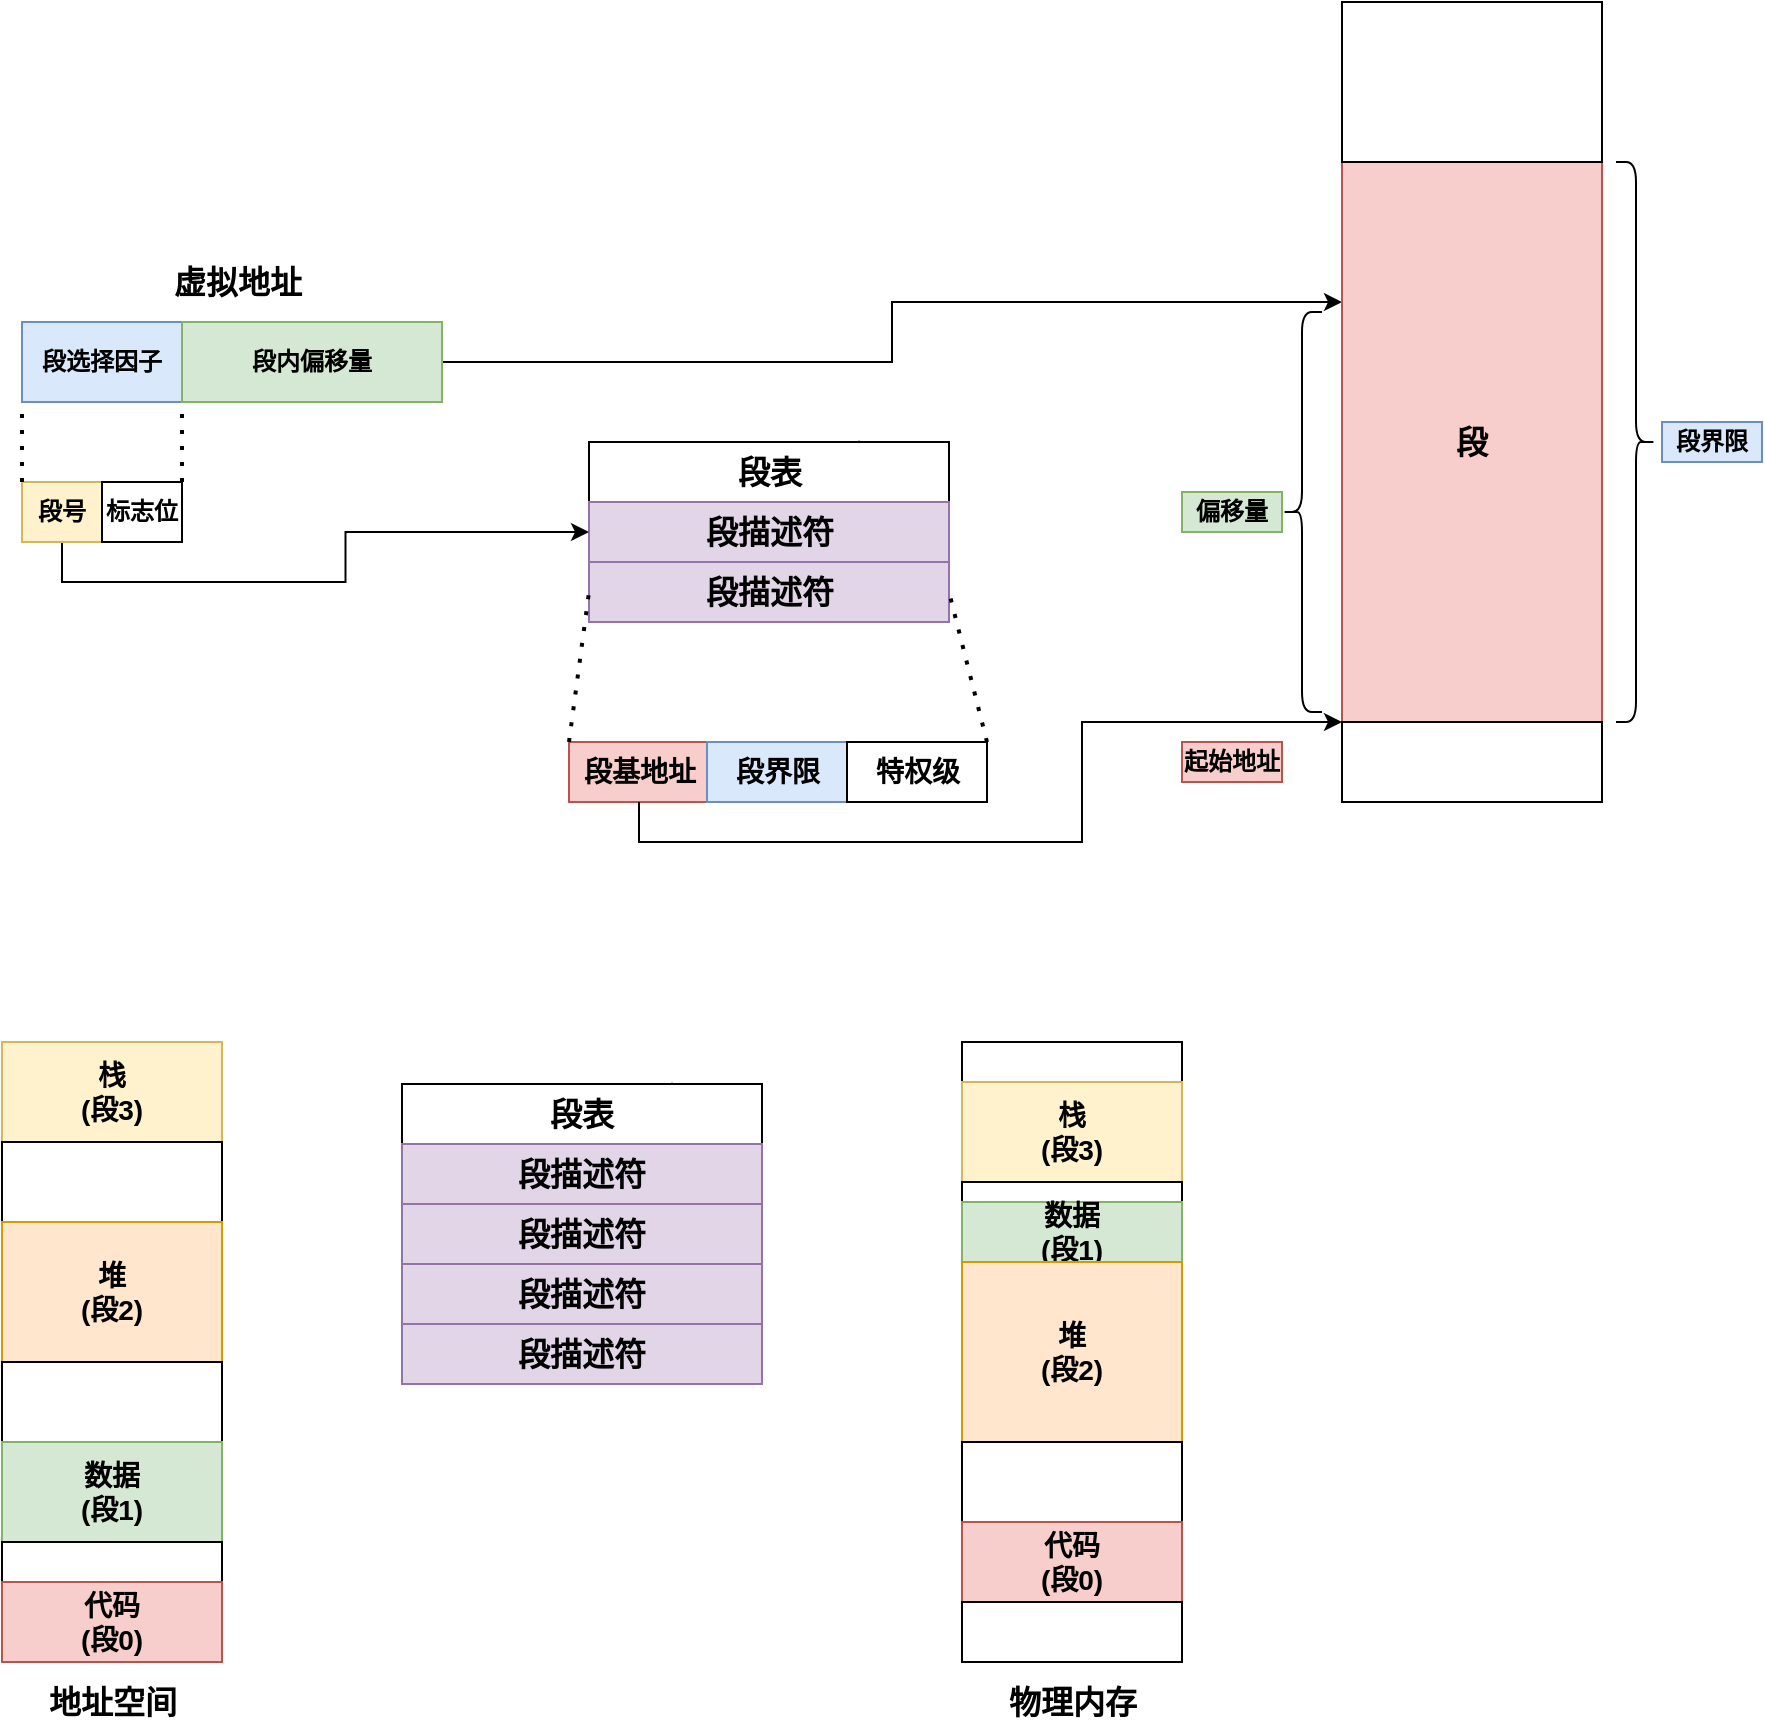 <mxfile version="15.2.7" type="device"><diagram id="O-eRxWjqOQ7-f7SO_lA5" name="第 1 页"><mxGraphModel dx="1205" dy="1865" grid="1" gridSize="10" guides="1" tooltips="1" connect="1" arrows="1" fold="1" page="1" pageScale="1" pageWidth="827" pageHeight="1169" math="0" shadow="0"><root><mxCell id="0"/><mxCell id="1" parent="0"/><mxCell id="LTGbqtVLtCvAqKSgdj1h-1" value="&lt;b style=&quot;font-size: 14px&quot;&gt;栈&lt;br&gt;(段3)&lt;/b&gt;" style="rounded=0;whiteSpace=wrap;html=1;fillColor=#fff2cc;strokeColor=#d6b656;" vertex="1" parent="1"><mxGeometry y="400" width="110" height="50" as="geometry"/></mxCell><mxCell id="LTGbqtVLtCvAqKSgdj1h-3" value="" style="rounded=0;whiteSpace=wrap;html=1;" vertex="1" parent="1"><mxGeometry y="450" width="110" height="40" as="geometry"/></mxCell><mxCell id="LTGbqtVLtCvAqKSgdj1h-4" value="&lt;span style=&quot;font-size: 14px&quot;&gt;&lt;b&gt;堆&lt;br&gt;(段2)&lt;br&gt;&lt;/b&gt;&lt;/span&gt;" style="rounded=0;whiteSpace=wrap;html=1;fillColor=#ffe6cc;strokeColor=#d79b00;" vertex="1" parent="1"><mxGeometry y="490" width="110" height="70" as="geometry"/></mxCell><mxCell id="LTGbqtVLtCvAqKSgdj1h-5" value="" style="rounded=0;whiteSpace=wrap;html=1;" vertex="1" parent="1"><mxGeometry y="560" width="110" height="40" as="geometry"/></mxCell><mxCell id="LTGbqtVLtCvAqKSgdj1h-6" value="&lt;b style=&quot;font-size: 14px&quot;&gt;数据&lt;br&gt;(段1)&lt;br&gt;&lt;/b&gt;" style="rounded=0;whiteSpace=wrap;html=1;fillColor=#d5e8d4;strokeColor=#82b366;" vertex="1" parent="1"><mxGeometry y="600" width="110" height="50" as="geometry"/></mxCell><mxCell id="LTGbqtVLtCvAqKSgdj1h-7" value="" style="rounded=0;whiteSpace=wrap;html=1;" vertex="1" parent="1"><mxGeometry y="650" width="110" height="20" as="geometry"/></mxCell><mxCell id="LTGbqtVLtCvAqKSgdj1h-8" value="&lt;b style=&quot;font-size: 14px&quot;&gt;代码&lt;br&gt;(段0)&lt;br&gt;&lt;/b&gt;" style="rounded=0;whiteSpace=wrap;html=1;fillColor=#f8cecc;strokeColor=#b85450;" vertex="1" parent="1"><mxGeometry y="670" width="110" height="40" as="geometry"/></mxCell><mxCell id="LTGbqtVLtCvAqKSgdj1h-11" style="edgeStyle=orthogonalEdgeStyle;rounded=0;orthogonalLoop=1;jettySize=auto;html=1;exitX=0.75;exitY=1;exitDx=0;exitDy=0;entryX=0.75;entryY=0;entryDx=0;entryDy=0;" edge="1" parent="1" source="LTGbqtVLtCvAqKSgdj1h-9"><mxGeometry relative="1" as="geometry"><mxPoint x="428.5" y="99" as="targetPoint"/></mxGeometry></mxCell><mxCell id="LTGbqtVLtCvAqKSgdj1h-9" value="&lt;b&gt;&lt;font style=&quot;font-size: 16px&quot;&gt;段表&lt;/font&gt;&lt;/b&gt;" style="rounded=0;whiteSpace=wrap;html=1;" vertex="1" parent="1"><mxGeometry x="293.5" y="100" width="180" height="30" as="geometry"/></mxCell><mxCell id="LTGbqtVLtCvAqKSgdj1h-15" style="edgeStyle=orthogonalEdgeStyle;rounded=0;orthogonalLoop=1;jettySize=auto;html=1;exitX=0.75;exitY=1;exitDx=0;exitDy=0;entryX=0.75;entryY=0;entryDx=0;entryDy=0;" edge="1" parent="1"><mxGeometry relative="1" as="geometry"><mxPoint x="428.5" y="189" as="sourcePoint"/><mxPoint x="428.5" y="189" as="targetPoint"/></mxGeometry></mxCell><mxCell id="LTGbqtVLtCvAqKSgdj1h-17" value="&lt;b&gt;&lt;font style=&quot;font-size: 16px&quot;&gt;段描述符&lt;/font&gt;&lt;/b&gt;" style="rounded=0;whiteSpace=wrap;html=1;fillColor=#e1d5e7;strokeColor=#9673a6;" vertex="1" parent="1"><mxGeometry x="293.5" y="130" width="180" height="30" as="geometry"/></mxCell><mxCell id="LTGbqtVLtCvAqKSgdj1h-18" value="&lt;b&gt;&lt;font style=&quot;font-size: 16px&quot;&gt;段描述符&lt;/font&gt;&lt;/b&gt;" style="rounded=0;whiteSpace=wrap;html=1;fillColor=#e1d5e7;strokeColor=#9673a6;" vertex="1" parent="1"><mxGeometry x="293.5" y="160" width="180" height="30" as="geometry"/></mxCell><mxCell id="LTGbqtVLtCvAqKSgdj1h-22" value="" style="group" vertex="1" connectable="0" parent="1"><mxGeometry x="283.5" y="250" width="209" height="30" as="geometry"/></mxCell><mxCell id="LTGbqtVLtCvAqKSgdj1h-19" value="&lt;b&gt;&lt;font style=&quot;font-size: 14px&quot;&gt;段基地址&lt;/font&gt;&lt;/b&gt;" style="rounded=0;whiteSpace=wrap;html=1;fillColor=#f8cecc;strokeColor=#b85450;" vertex="1" parent="LTGbqtVLtCvAqKSgdj1h-22"><mxGeometry width="70" height="30" as="geometry"/></mxCell><mxCell id="LTGbqtVLtCvAqKSgdj1h-20" value="&lt;span style=&quot;font-size: 14px&quot;&gt;&lt;b&gt;段界限&lt;/b&gt;&lt;/span&gt;" style="rounded=0;whiteSpace=wrap;html=1;fillColor=#dae8fc;strokeColor=#6c8ebf;" vertex="1" parent="LTGbqtVLtCvAqKSgdj1h-22"><mxGeometry x="69" width="70" height="30" as="geometry"/></mxCell><mxCell id="LTGbqtVLtCvAqKSgdj1h-21" value="&lt;span style=&quot;font-size: 14px&quot;&gt;&lt;b&gt;特权级&lt;/b&gt;&lt;/span&gt;" style="rounded=0;whiteSpace=wrap;html=1;" vertex="1" parent="LTGbqtVLtCvAqKSgdj1h-22"><mxGeometry x="139" width="70" height="30" as="geometry"/></mxCell><mxCell id="LTGbqtVLtCvAqKSgdj1h-23" value="" style="endArrow=none;dashed=1;html=1;dashPattern=1 3;strokeWidth=2;entryX=0;entryY=0.5;entryDx=0;entryDy=0;exitX=0;exitY=0;exitDx=0;exitDy=0;" edge="1" parent="1" source="LTGbqtVLtCvAqKSgdj1h-19" target="LTGbqtVLtCvAqKSgdj1h-18"><mxGeometry width="50" height="50" relative="1" as="geometry"><mxPoint x="313.5" y="240" as="sourcePoint"/><mxPoint x="283.5" y="220" as="targetPoint"/></mxGeometry></mxCell><mxCell id="LTGbqtVLtCvAqKSgdj1h-24" value="" style="endArrow=none;dashed=1;html=1;dashPattern=1 3;strokeWidth=2;entryX=1;entryY=0.5;entryDx=0;entryDy=0;exitX=1;exitY=0;exitDx=0;exitDy=0;" edge="1" parent="1" source="LTGbqtVLtCvAqKSgdj1h-21" target="LTGbqtVLtCvAqKSgdj1h-18"><mxGeometry width="50" height="50" relative="1" as="geometry"><mxPoint x="522.5" y="270" as="sourcePoint"/><mxPoint x="502.5" y="180" as="targetPoint"/></mxGeometry></mxCell><mxCell id="LTGbqtVLtCvAqKSgdj1h-25" value="&lt;b&gt;&lt;font style=&quot;font-size: 16px&quot;&gt;地址空间&lt;/font&gt;&lt;/b&gt;" style="text;html=1;strokeColor=none;fillColor=none;align=center;verticalAlign=middle;whiteSpace=wrap;rounded=0;" vertex="1" parent="1"><mxGeometry x="12.5" y="720" width="85" height="20" as="geometry"/></mxCell><mxCell id="LTGbqtVLtCvAqKSgdj1h-33" value="&lt;b&gt;&lt;font style=&quot;font-size: 16px&quot;&gt;物理内存&lt;/font&gt;&lt;/b&gt;" style="text;html=1;strokeColor=none;fillColor=none;align=center;verticalAlign=middle;whiteSpace=wrap;rounded=0;" vertex="1" parent="1"><mxGeometry x="492.5" y="720" width="85" height="20" as="geometry"/></mxCell><mxCell id="LTGbqtVLtCvAqKSgdj1h-42" value="" style="group" vertex="1" connectable="0" parent="1"><mxGeometry x="480" y="400" width="110" height="310" as="geometry"/></mxCell><mxCell id="LTGbqtVLtCvAqKSgdj1h-34" value="" style="rounded=0;whiteSpace=wrap;html=1;" vertex="1" parent="LTGbqtVLtCvAqKSgdj1h-42"><mxGeometry width="110" height="20" as="geometry"/></mxCell><mxCell id="LTGbqtVLtCvAqKSgdj1h-35" value="&lt;b style=&quot;font-size: 14px&quot;&gt;栈&lt;br&gt;(段3)&lt;/b&gt;" style="rounded=0;whiteSpace=wrap;html=1;fillColor=#fff2cc;strokeColor=#d6b656;" vertex="1" parent="LTGbqtVLtCvAqKSgdj1h-42"><mxGeometry y="20" width="110" height="50" as="geometry"/></mxCell><mxCell id="LTGbqtVLtCvAqKSgdj1h-36" value="" style="rounded=0;whiteSpace=wrap;html=1;" vertex="1" parent="LTGbqtVLtCvAqKSgdj1h-42"><mxGeometry y="70" width="110" height="10" as="geometry"/></mxCell><mxCell id="LTGbqtVLtCvAqKSgdj1h-37" value="&lt;b style=&quot;font-size: 14px&quot;&gt;数据&lt;br&gt;(段1)&lt;br&gt;&lt;/b&gt;" style="rounded=0;whiteSpace=wrap;html=1;fillColor=#d5e8d4;strokeColor=#82b366;" vertex="1" parent="LTGbqtVLtCvAqKSgdj1h-42"><mxGeometry y="80" width="110" height="30" as="geometry"/></mxCell><mxCell id="LTGbqtVLtCvAqKSgdj1h-38" value="&lt;span style=&quot;font-size: 14px&quot;&gt;&lt;b&gt;堆&lt;br&gt;(段2)&lt;br&gt;&lt;/b&gt;&lt;/span&gt;" style="rounded=0;whiteSpace=wrap;html=1;fillColor=#ffe6cc;strokeColor=#d79b00;" vertex="1" parent="LTGbqtVLtCvAqKSgdj1h-42"><mxGeometry y="110" width="110" height="90" as="geometry"/></mxCell><mxCell id="LTGbqtVLtCvAqKSgdj1h-39" value="" style="rounded=0;whiteSpace=wrap;html=1;" vertex="1" parent="LTGbqtVLtCvAqKSgdj1h-42"><mxGeometry y="200" width="110" height="40" as="geometry"/></mxCell><mxCell id="LTGbqtVLtCvAqKSgdj1h-40" value="&lt;b style=&quot;font-size: 14px&quot;&gt;代码&lt;br&gt;(段0)&lt;br&gt;&lt;/b&gt;" style="rounded=0;whiteSpace=wrap;html=1;fillColor=#f8cecc;strokeColor=#b85450;" vertex="1" parent="LTGbqtVLtCvAqKSgdj1h-42"><mxGeometry y="240" width="110" height="40" as="geometry"/></mxCell><mxCell id="LTGbqtVLtCvAqKSgdj1h-41" value="" style="rounded=0;whiteSpace=wrap;html=1;" vertex="1" parent="LTGbqtVLtCvAqKSgdj1h-42"><mxGeometry y="280" width="110" height="30" as="geometry"/></mxCell><mxCell id="LTGbqtVLtCvAqKSgdj1h-43" value="&lt;b&gt;段选择因子&lt;/b&gt;" style="rounded=0;whiteSpace=wrap;html=1;fillColor=#dae8fc;strokeColor=#6c8ebf;" vertex="1" parent="1"><mxGeometry x="10" y="40" width="80" height="40" as="geometry"/></mxCell><mxCell id="LTGbqtVLtCvAqKSgdj1h-55" style="edgeStyle=orthogonalEdgeStyle;rounded=0;orthogonalLoop=1;jettySize=auto;html=1;exitX=1;exitY=0.5;exitDx=0;exitDy=0;entryX=0;entryY=0.25;entryDx=0;entryDy=0;" edge="1" parent="1" source="LTGbqtVLtCvAqKSgdj1h-44" target="LTGbqtVLtCvAqKSgdj1h-51"><mxGeometry relative="1" as="geometry"/></mxCell><mxCell id="LTGbqtVLtCvAqKSgdj1h-44" value="&lt;b&gt;段内偏移量&lt;/b&gt;" style="rounded=0;whiteSpace=wrap;html=1;fillColor=#d5e8d4;strokeColor=#82b366;" vertex="1" parent="1"><mxGeometry x="90" y="40" width="130" height="40" as="geometry"/></mxCell><mxCell id="LTGbqtVLtCvAqKSgdj1h-45" value="&lt;b&gt;&lt;font style=&quot;font-size: 16px&quot;&gt;虚拟地址&lt;/font&gt;&lt;/b&gt;" style="text;html=1;strokeColor=none;fillColor=none;align=center;verticalAlign=middle;whiteSpace=wrap;rounded=0;" vertex="1" parent="1"><mxGeometry x="32.5" y="10" width="170" height="20" as="geometry"/></mxCell><mxCell id="LTGbqtVLtCvAqKSgdj1h-50" style="edgeStyle=orthogonalEdgeStyle;rounded=0;orthogonalLoop=1;jettySize=auto;html=1;exitX=0.5;exitY=1;exitDx=0;exitDy=0;entryX=0;entryY=0.5;entryDx=0;entryDy=0;" edge="1" parent="1" source="LTGbqtVLtCvAqKSgdj1h-46" target="LTGbqtVLtCvAqKSgdj1h-17"><mxGeometry relative="1" as="geometry"/></mxCell><mxCell id="LTGbqtVLtCvAqKSgdj1h-46" value="&lt;b&gt;段号&lt;/b&gt;" style="rounded=0;whiteSpace=wrap;html=1;fillColor=#fff2cc;strokeColor=#d6b656;" vertex="1" parent="1"><mxGeometry x="10" y="120" width="40" height="30" as="geometry"/></mxCell><mxCell id="LTGbqtVLtCvAqKSgdj1h-47" value="&lt;b&gt;标志位&lt;/b&gt;" style="rounded=0;whiteSpace=wrap;html=1;" vertex="1" parent="1"><mxGeometry x="50" y="120" width="40" height="30" as="geometry"/></mxCell><mxCell id="LTGbqtVLtCvAqKSgdj1h-48" value="" style="endArrow=none;dashed=1;html=1;dashPattern=1 3;strokeWidth=2;entryX=0;entryY=1;entryDx=0;entryDy=0;exitX=0;exitY=0;exitDx=0;exitDy=0;" edge="1" parent="1" source="LTGbqtVLtCvAqKSgdj1h-46" target="LTGbqtVLtCvAqKSgdj1h-43"><mxGeometry width="50" height="50" relative="1" as="geometry"><mxPoint x="80" y="290" as="sourcePoint"/><mxPoint x="130" y="240" as="targetPoint"/></mxGeometry></mxCell><mxCell id="LTGbqtVLtCvAqKSgdj1h-49" value="" style="endArrow=none;dashed=1;html=1;dashPattern=1 3;strokeWidth=2;entryX=0;entryY=1;entryDx=0;entryDy=0;exitX=1;exitY=0;exitDx=0;exitDy=0;" edge="1" parent="1" source="LTGbqtVLtCvAqKSgdj1h-47" target="LTGbqtVLtCvAqKSgdj1h-44"><mxGeometry width="50" height="50" relative="1" as="geometry"><mxPoint x="20" y="130" as="sourcePoint"/><mxPoint x="20" y="90" as="targetPoint"/></mxGeometry></mxCell><mxCell id="LTGbqtVLtCvAqKSgdj1h-51" value="&lt;b&gt;&lt;font style=&quot;font-size: 16px&quot;&gt;段&lt;/font&gt;&lt;/b&gt;" style="rounded=0;whiteSpace=wrap;html=1;fillColor=#f8cecc;strokeColor=#b85450;" vertex="1" parent="1"><mxGeometry x="670" y="-40" width="130" height="280" as="geometry"/></mxCell><mxCell id="LTGbqtVLtCvAqKSgdj1h-52" value="" style="rounded=0;whiteSpace=wrap;html=1;" vertex="1" parent="1"><mxGeometry x="670" y="240" width="130" height="40" as="geometry"/></mxCell><mxCell id="LTGbqtVLtCvAqKSgdj1h-53" value="" style="rounded=0;whiteSpace=wrap;html=1;" vertex="1" parent="1"><mxGeometry x="670" y="-120" width="130" height="80" as="geometry"/></mxCell><mxCell id="LTGbqtVLtCvAqKSgdj1h-54" style="edgeStyle=orthogonalEdgeStyle;rounded=0;orthogonalLoop=1;jettySize=auto;html=1;exitX=0.5;exitY=1;exitDx=0;exitDy=0;entryX=0;entryY=0;entryDx=0;entryDy=0;" edge="1" parent="1" source="LTGbqtVLtCvAqKSgdj1h-19" target="LTGbqtVLtCvAqKSgdj1h-52"><mxGeometry relative="1" as="geometry"><Array as="points"><mxPoint x="319" y="300"/><mxPoint x="540" y="300"/><mxPoint x="540" y="240"/></Array></mxGeometry></mxCell><mxCell id="LTGbqtVLtCvAqKSgdj1h-56" value="" style="shape=curlyBracket;whiteSpace=wrap;html=1;rounded=1;" vertex="1" parent="1"><mxGeometry x="640" y="35" width="20" height="200" as="geometry"/></mxCell><mxCell id="LTGbqtVLtCvAqKSgdj1h-59" value="&lt;b&gt;偏移量&lt;/b&gt;" style="rounded=0;whiteSpace=wrap;html=1;fillColor=#d5e8d4;strokeColor=#82b366;" vertex="1" parent="1"><mxGeometry x="590" y="125" width="50" height="20" as="geometry"/></mxCell><mxCell id="LTGbqtVLtCvAqKSgdj1h-65" value="&lt;b&gt;起始地址&lt;/b&gt;" style="rounded=0;whiteSpace=wrap;html=1;fillColor=#f8cecc;strokeColor=#b85450;" vertex="1" parent="1"><mxGeometry x="590" y="250" width="50" height="20" as="geometry"/></mxCell><mxCell id="LTGbqtVLtCvAqKSgdj1h-67" value="&lt;b&gt;段界限&lt;/b&gt;" style="rounded=0;whiteSpace=wrap;html=1;fillColor=#dae8fc;strokeColor=#6c8ebf;" vertex="1" parent="1"><mxGeometry x="830" y="90" width="50" height="20" as="geometry"/></mxCell><mxCell id="LTGbqtVLtCvAqKSgdj1h-68" value="" style="shape=curlyBracket;whiteSpace=wrap;html=1;rounded=1;flipH=1;" vertex="1" parent="1"><mxGeometry x="807" y="-40" width="20" height="280" as="geometry"/></mxCell><mxCell id="LTGbqtVLtCvAqKSgdj1h-69" style="edgeStyle=orthogonalEdgeStyle;rounded=0;orthogonalLoop=1;jettySize=auto;html=1;exitX=0.75;exitY=1;exitDx=0;exitDy=0;entryX=0.75;entryY=0;entryDx=0;entryDy=0;" edge="1" parent="1" source="LTGbqtVLtCvAqKSgdj1h-70"><mxGeometry relative="1" as="geometry"><mxPoint x="335" y="420" as="targetPoint"/></mxGeometry></mxCell><mxCell id="LTGbqtVLtCvAqKSgdj1h-70" value="&lt;b&gt;&lt;font style=&quot;font-size: 16px&quot;&gt;段表&lt;/font&gt;&lt;/b&gt;" style="rounded=0;whiteSpace=wrap;html=1;" vertex="1" parent="1"><mxGeometry x="200" y="421" width="180" height="30" as="geometry"/></mxCell><mxCell id="LTGbqtVLtCvAqKSgdj1h-71" style="edgeStyle=orthogonalEdgeStyle;rounded=0;orthogonalLoop=1;jettySize=auto;html=1;exitX=0.75;exitY=1;exitDx=0;exitDy=0;entryX=0.75;entryY=0;entryDx=0;entryDy=0;" edge="1" parent="1"><mxGeometry relative="1" as="geometry"><mxPoint x="335" y="510" as="sourcePoint"/><mxPoint x="335" y="510" as="targetPoint"/></mxGeometry></mxCell><mxCell id="LTGbqtVLtCvAqKSgdj1h-72" value="&lt;b&gt;&lt;font style=&quot;font-size: 16px&quot;&gt;段描述符&lt;/font&gt;&lt;/b&gt;" style="rounded=0;whiteSpace=wrap;html=1;fillColor=#e1d5e7;strokeColor=#9673a6;" vertex="1" parent="1"><mxGeometry x="200" y="451" width="180" height="30" as="geometry"/></mxCell><mxCell id="LTGbqtVLtCvAqKSgdj1h-73" value="&lt;b&gt;&lt;font style=&quot;font-size: 16px&quot;&gt;段描述符&lt;/font&gt;&lt;/b&gt;" style="rounded=0;whiteSpace=wrap;html=1;fillColor=#e1d5e7;strokeColor=#9673a6;" vertex="1" parent="1"><mxGeometry x="200" y="481" width="180" height="30" as="geometry"/></mxCell><mxCell id="LTGbqtVLtCvAqKSgdj1h-74" value="&lt;b&gt;&lt;font style=&quot;font-size: 16px&quot;&gt;段描述符&lt;/font&gt;&lt;/b&gt;" style="rounded=0;whiteSpace=wrap;html=1;fillColor=#e1d5e7;strokeColor=#9673a6;" vertex="1" parent="1"><mxGeometry x="200" y="511" width="180" height="30" as="geometry"/></mxCell><mxCell id="LTGbqtVLtCvAqKSgdj1h-75" value="&lt;b&gt;&lt;font style=&quot;font-size: 16px&quot;&gt;段描述符&lt;/font&gt;&lt;/b&gt;" style="rounded=0;whiteSpace=wrap;html=1;fillColor=#e1d5e7;strokeColor=#9673a6;" vertex="1" parent="1"><mxGeometry x="200" y="541" width="180" height="30" as="geometry"/></mxCell></root></mxGraphModel></diagram></mxfile>
